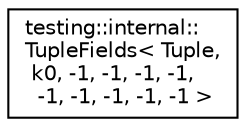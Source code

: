 digraph "Graphical Class Hierarchy"
{
  edge [fontname="Helvetica",fontsize="10",labelfontname="Helvetica",labelfontsize="10"];
  node [fontname="Helvetica",fontsize="10",shape=record];
  rankdir="LR";
  Node0 [label="testing::internal::\lTupleFields\< Tuple,\l k0, -1, -1, -1, -1,\l -1, -1, -1, -1, -1 \>",height=0.2,width=0.4,color="black", fillcolor="white", style="filled",URL="$classtesting_1_1internal_1_1TupleFields_3_01Tuple_00_01k0_00_01-1_00_01-1_00_01-1_00_01-1_00_01-d80da5b2d6dff94ddefe7f2fc2de778d.html"];
}
